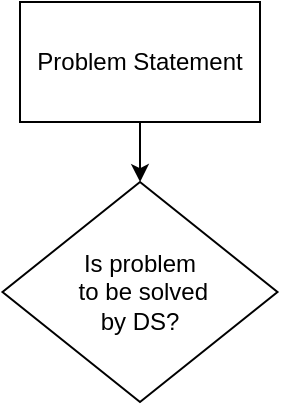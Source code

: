<mxfile version="20.8.23" type="github">
  <diagram name="Page-1" id="01qtHEDmjHORP6xO5NS0">
    <mxGraphModel dx="732" dy="510" grid="1" gridSize="10" guides="1" tooltips="1" connect="1" arrows="1" fold="1" page="1" pageScale="1" pageWidth="850" pageHeight="1100" math="0" shadow="0">
      <root>
        <mxCell id="0" />
        <mxCell id="1" parent="0" />
        <mxCell id="TRXIVVHJqSwIrfeIIBV1-3" value="" style="edgeStyle=orthogonalEdgeStyle;rounded=0;orthogonalLoop=1;jettySize=auto;html=1;" edge="1" parent="1" source="TRXIVVHJqSwIrfeIIBV1-1" target="TRXIVVHJqSwIrfeIIBV1-2">
          <mxGeometry relative="1" as="geometry" />
        </mxCell>
        <mxCell id="TRXIVVHJqSwIrfeIIBV1-1" value="Problem Statement" style="rounded=0;whiteSpace=wrap;html=1;" vertex="1" parent="1">
          <mxGeometry x="305" y="20" width="120" height="60" as="geometry" />
        </mxCell>
        <mxCell id="TRXIVVHJqSwIrfeIIBV1-2" value="Is problem&lt;br&gt;&amp;nbsp;to be solved &lt;br&gt;by DS?" style="rhombus;whiteSpace=wrap;html=1;rounded=0;" vertex="1" parent="1">
          <mxGeometry x="296.25" y="110" width="137.5" height="110" as="geometry" />
        </mxCell>
      </root>
    </mxGraphModel>
  </diagram>
</mxfile>
